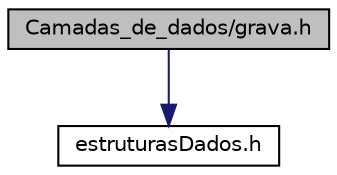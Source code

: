 digraph "Camadas_de_dados/grava.h"
{
  edge [fontname="Helvetica",fontsize="10",labelfontname="Helvetica",labelfontsize="10"];
  node [fontname="Helvetica",fontsize="10",shape=record];
  Node0 [label="Camadas_de_dados/grava.h",height=0.2,width=0.4,color="black", fillcolor="grey75", style="filled", fontcolor="black"];
  Node0 -> Node1 [color="midnightblue",fontsize="10",style="solid",fontname="Helvetica"];
  Node1 [label="estruturasDados.h",height=0.2,width=0.4,color="black", fillcolor="white", style="filled",URL="$estruturasDados_8h.html"];
}
